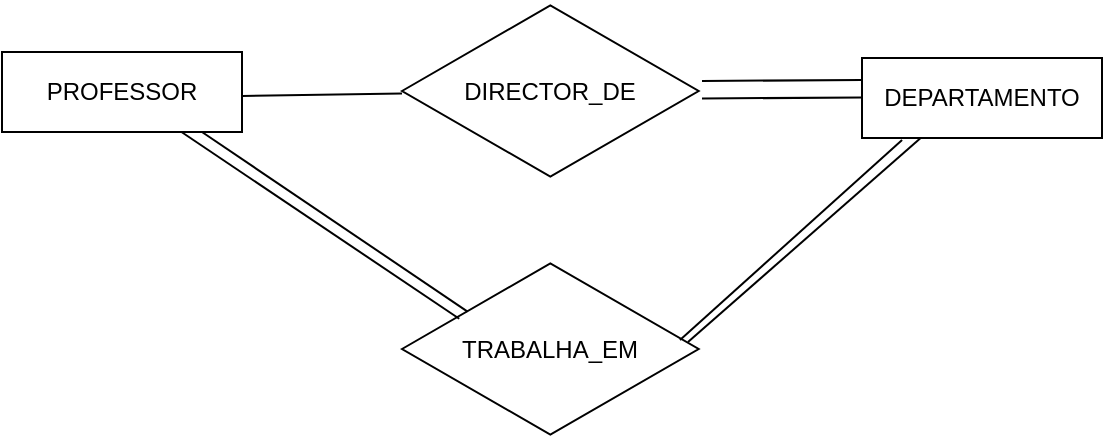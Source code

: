 <mxfile version="23.1.5" type="github">
  <diagram name="Página-1" id="U5AzAdkFVicVWXCT14QF">
    <mxGraphModel dx="577" dy="327" grid="1" gridSize="10" guides="1" tooltips="1" connect="1" arrows="1" fold="1" page="1" pageScale="1" pageWidth="827" pageHeight="1169" math="0" shadow="0">
      <root>
        <mxCell id="0" />
        <mxCell id="1" parent="0" />
        <mxCell id="lYSQwNNFFsd60xZJyPw9-1" value="PROFESSOR" style="rounded=0;whiteSpace=wrap;html=1;" vertex="1" parent="1">
          <mxGeometry x="50" y="96" width="120" height="40" as="geometry" />
        </mxCell>
        <mxCell id="lYSQwNNFFsd60xZJyPw9-2" value="DIRECTOR_DE" style="html=1;whiteSpace=wrap;aspect=fixed;shape=isoRectangle;" vertex="1" parent="1">
          <mxGeometry x="250" y="71" width="148.33" height="89" as="geometry" />
        </mxCell>
        <mxCell id="lYSQwNNFFsd60xZJyPw9-8" value="DEPARTAMENTO" style="rounded=0;whiteSpace=wrap;html=1;" vertex="1" parent="1">
          <mxGeometry x="480" y="99" width="120" height="40" as="geometry" />
        </mxCell>
        <mxCell id="lYSQwNNFFsd60xZJyPw9-12" value="" style="endArrow=none;html=1;rounded=0;" edge="1" parent="1" target="lYSQwNNFFsd60xZJyPw9-2">
          <mxGeometry width="50" height="50" relative="1" as="geometry">
            <mxPoint x="170" y="118" as="sourcePoint" />
            <mxPoint x="220" y="68" as="targetPoint" />
          </mxGeometry>
        </mxCell>
        <mxCell id="lYSQwNNFFsd60xZJyPw9-13" value="" style="endArrow=none;html=1;rounded=0;entryX=0;entryY=0.5;entryDx=0;entryDy=0;" edge="1" parent="1">
          <mxGeometry width="50" height="50" relative="1" as="geometry">
            <mxPoint x="400" y="110.5" as="sourcePoint" />
            <mxPoint x="480" y="110" as="targetPoint" />
          </mxGeometry>
        </mxCell>
        <mxCell id="lYSQwNNFFsd60xZJyPw9-14" value="" style="endArrow=none;html=1;rounded=0;entryX=0;entryY=0.5;entryDx=0;entryDy=0;" edge="1" parent="1">
          <mxGeometry width="50" height="50" relative="1" as="geometry">
            <mxPoint x="400" y="119.25" as="sourcePoint" />
            <mxPoint x="480" y="118.75" as="targetPoint" />
          </mxGeometry>
        </mxCell>
        <mxCell id="lYSQwNNFFsd60xZJyPw9-15" value="TRABALHA_EM" style="html=1;whiteSpace=wrap;aspect=fixed;shape=isoRectangle;" vertex="1" parent="1">
          <mxGeometry x="250" y="200" width="148.33" height="89" as="geometry" />
        </mxCell>
        <mxCell id="lYSQwNNFFsd60xZJyPw9-16" value="" style="endArrow=none;html=1;rounded=0;exitX=0.221;exitY=0.29;exitDx=0;exitDy=0;exitPerimeter=0;" edge="1" parent="1" source="lYSQwNNFFsd60xZJyPw9-15">
          <mxGeometry width="50" height="50" relative="1" as="geometry">
            <mxPoint x="100" y="186" as="sourcePoint" />
            <mxPoint x="150" y="136" as="targetPoint" />
          </mxGeometry>
        </mxCell>
        <mxCell id="lYSQwNNFFsd60xZJyPw9-18" value="" style="endArrow=none;html=1;rounded=0;exitX=0.193;exitY=0.33;exitDx=0;exitDy=0;exitPerimeter=0;" edge="1" parent="1" source="lYSQwNNFFsd60xZJyPw9-15" target="lYSQwNNFFsd60xZJyPw9-1">
          <mxGeometry width="50" height="50" relative="1" as="geometry">
            <mxPoint x="280" y="230" as="sourcePoint" />
            <mxPoint x="140" y="139" as="targetPoint" />
          </mxGeometry>
        </mxCell>
        <mxCell id="lYSQwNNFFsd60xZJyPw9-19" value="" style="endArrow=none;html=1;rounded=0;entryX=0.167;entryY=1.025;entryDx=0;entryDy=0;entryPerimeter=0;" edge="1" parent="1" target="lYSQwNNFFsd60xZJyPw9-8">
          <mxGeometry width="50" height="50" relative="1" as="geometry">
            <mxPoint x="389" y="240" as="sourcePoint" />
            <mxPoint x="439" y="190" as="targetPoint" />
          </mxGeometry>
        </mxCell>
        <mxCell id="lYSQwNNFFsd60xZJyPw9-20" value="" style="endArrow=none;html=1;rounded=0;entryX=0.167;entryY=1.025;entryDx=0;entryDy=0;entryPerimeter=0;" edge="1" parent="1">
          <mxGeometry width="50" height="50" relative="1" as="geometry">
            <mxPoint x="393" y="241" as="sourcePoint" />
            <mxPoint x="509.33" y="139" as="targetPoint" />
          </mxGeometry>
        </mxCell>
      </root>
    </mxGraphModel>
  </diagram>
</mxfile>
